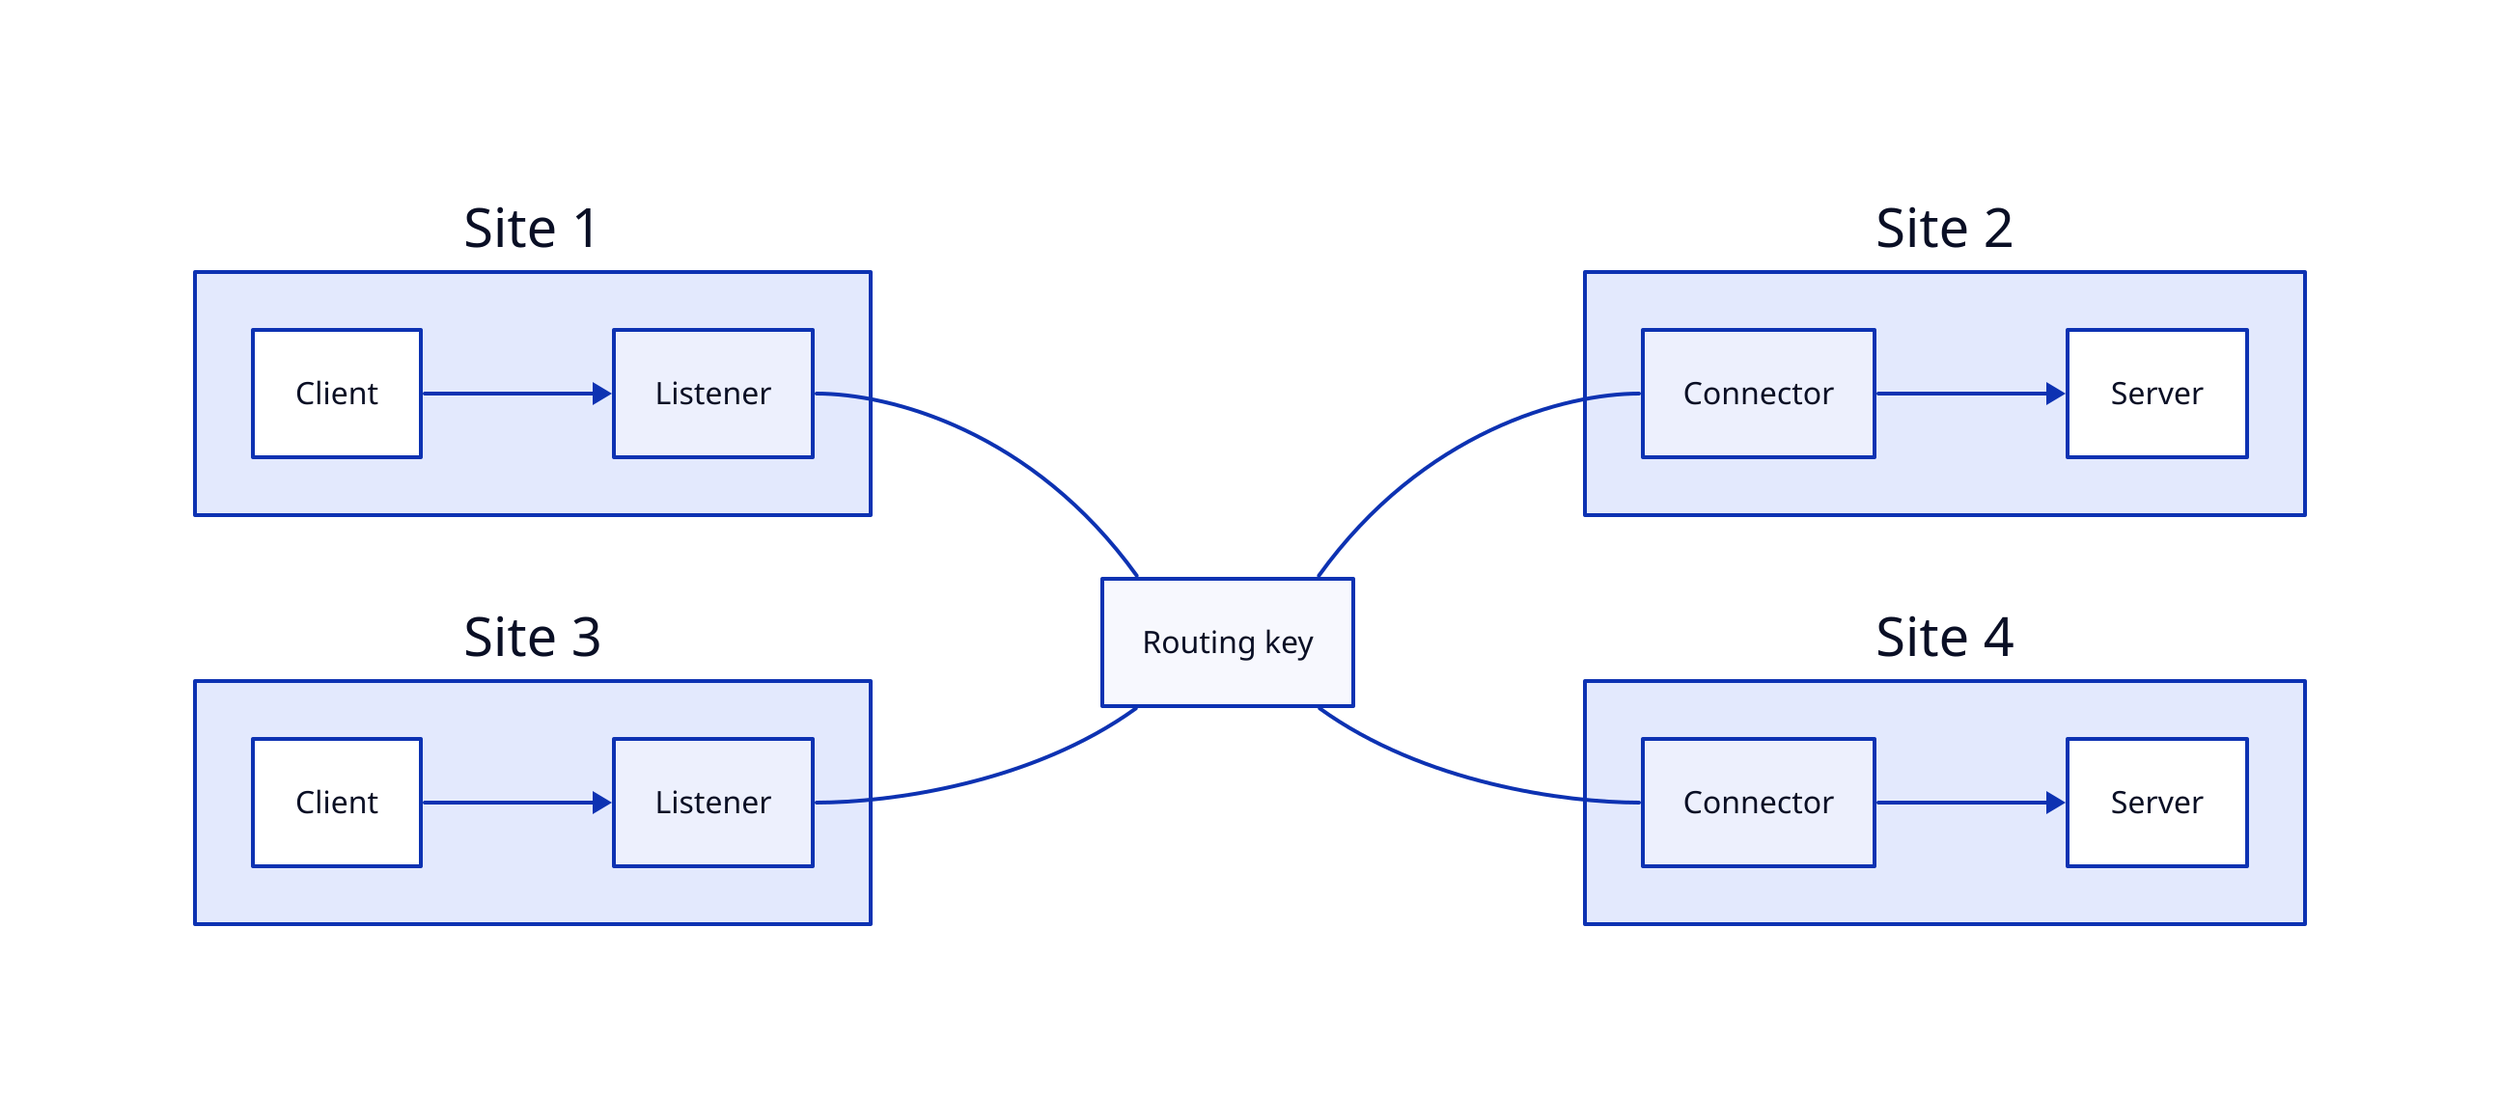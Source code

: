 direction: right

Site 1.Client -> Site 1.Listener -- Routing key -- Site 2.Connector -> Site 2.Server
Site 3.Client -> Site 3.Listener -- Routing key -- Site 4.Connector -> Site 4.Server

Site 1.Client.style.fill: white
Site 2.Server.style.fill: white
Site 3.Client.style.fill: white
Site 4.Server.style.fill: white

